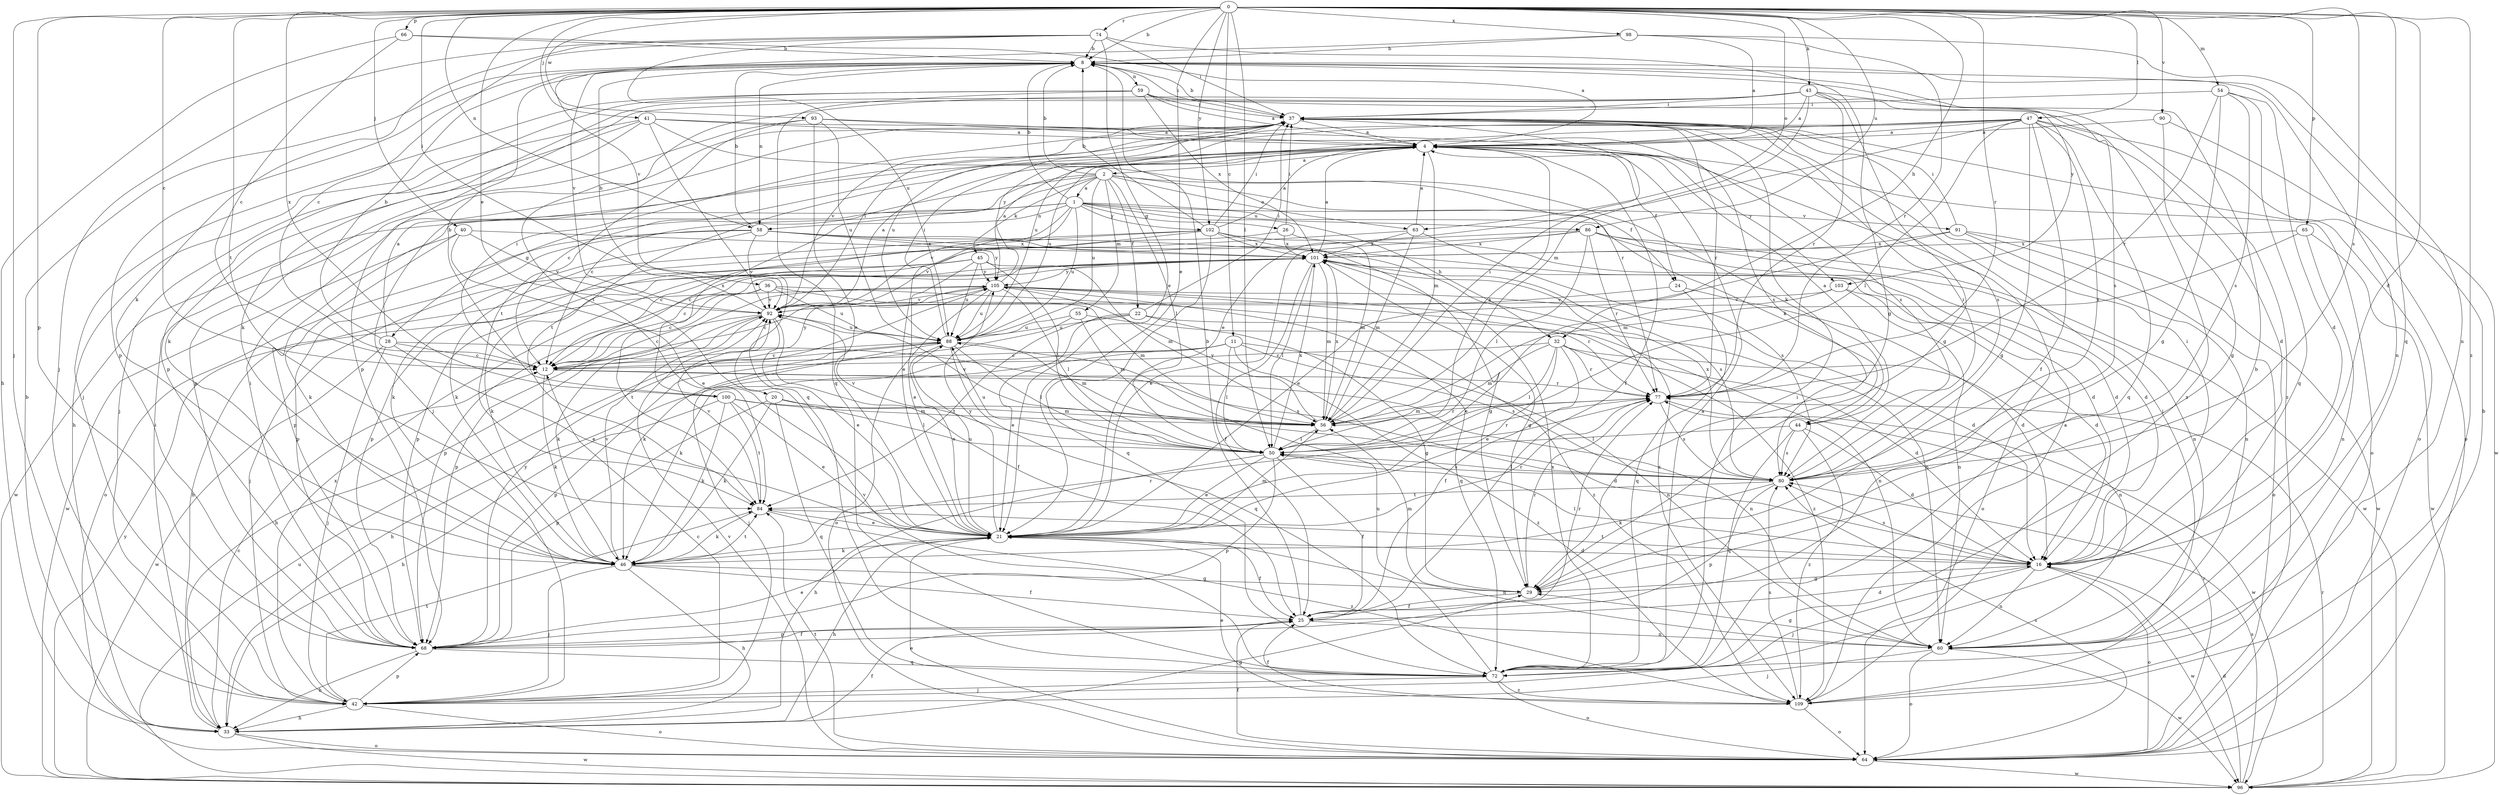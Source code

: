 strict digraph  {
0;
1;
2;
4;
8;
11;
12;
16;
20;
21;
22;
24;
25;
26;
28;
29;
32;
33;
36;
37;
40;
41;
42;
43;
44;
45;
46;
47;
50;
54;
55;
56;
58;
59;
60;
63;
64;
65;
66;
68;
72;
74;
77;
80;
84;
86;
88;
90;
91;
92;
93;
96;
98;
100;
101;
102;
103;
105;
109;
0 -> 8  [label=b];
0 -> 11  [label=c];
0 -> 12  [label=c];
0 -> 16  [label=d];
0 -> 20  [label=e];
0 -> 21  [label=e];
0 -> 32  [label=h];
0 -> 36  [label=i];
0 -> 40  [label=j];
0 -> 41  [label=j];
0 -> 42  [label=j];
0 -> 43  [label=k];
0 -> 47  [label=l];
0 -> 50  [label=l];
0 -> 54  [label=m];
0 -> 58  [label=n];
0 -> 63  [label=o];
0 -> 65  [label=p];
0 -> 66  [label=p];
0 -> 68  [label=p];
0 -> 72  [label=q];
0 -> 74  [label=r];
0 -> 77  [label=r];
0 -> 80  [label=s];
0 -> 84  [label=t];
0 -> 86  [label=u];
0 -> 90  [label=v];
0 -> 93  [label=w];
0 -> 98  [label=x];
0 -> 100  [label=x];
0 -> 102  [label=y];
0 -> 109  [label=z];
1 -> 8  [label=b];
1 -> 21  [label=e];
1 -> 26  [label=g];
1 -> 32  [label=h];
1 -> 44  [label=k];
1 -> 58  [label=n];
1 -> 68  [label=p];
1 -> 86  [label=u];
1 -> 88  [label=u];
1 -> 91  [label=v];
1 -> 92  [label=v];
1 -> 96  [label=w];
1 -> 102  [label=y];
2 -> 1  [label=a];
2 -> 8  [label=b];
2 -> 12  [label=c];
2 -> 22  [label=f];
2 -> 24  [label=f];
2 -> 28  [label=g];
2 -> 44  [label=k];
2 -> 45  [label=k];
2 -> 50  [label=l];
2 -> 55  [label=m];
2 -> 63  [label=o];
2 -> 88  [label=u];
2 -> 100  [label=x];
4 -> 2  [label=a];
4 -> 12  [label=c];
4 -> 24  [label=f];
4 -> 25  [label=f];
4 -> 56  [label=m];
4 -> 64  [label=o];
4 -> 84  [label=t];
4 -> 88  [label=u];
4 -> 103  [label=y];
8 -> 37  [label=i];
8 -> 58  [label=n];
8 -> 59  [label=n];
8 -> 60  [label=n];
8 -> 68  [label=p];
8 -> 92  [label=v];
8 -> 103  [label=y];
11 -> 12  [label=c];
11 -> 33  [label=h];
11 -> 46  [label=k];
11 -> 50  [label=l];
11 -> 60  [label=n];
11 -> 80  [label=s];
11 -> 109  [label=z];
12 -> 37  [label=i];
12 -> 46  [label=k];
12 -> 60  [label=n];
12 -> 77  [label=r];
12 -> 105  [label=y];
16 -> 29  [label=g];
16 -> 37  [label=i];
16 -> 42  [label=j];
16 -> 50  [label=l];
16 -> 60  [label=n];
16 -> 64  [label=o];
16 -> 80  [label=s];
16 -> 84  [label=t];
16 -> 96  [label=w];
20 -> 46  [label=k];
20 -> 50  [label=l];
20 -> 56  [label=m];
20 -> 68  [label=p];
20 -> 72  [label=q];
21 -> 16  [label=d];
21 -> 25  [label=f];
21 -> 33  [label=h];
21 -> 46  [label=k];
21 -> 56  [label=m];
21 -> 60  [label=n];
21 -> 77  [label=r];
21 -> 88  [label=u];
21 -> 105  [label=y];
22 -> 21  [label=e];
22 -> 29  [label=g];
22 -> 37  [label=i];
22 -> 84  [label=t];
22 -> 88  [label=u];
22 -> 109  [label=z];
24 -> 16  [label=d];
24 -> 72  [label=q];
24 -> 92  [label=v];
25 -> 8  [label=b];
25 -> 16  [label=d];
25 -> 60  [label=n];
25 -> 68  [label=p];
25 -> 77  [label=r];
26 -> 37  [label=i];
26 -> 56  [label=m];
26 -> 68  [label=p];
26 -> 101  [label=x];
28 -> 4  [label=a];
28 -> 8  [label=b];
28 -> 12  [label=c];
28 -> 21  [label=e];
28 -> 42  [label=j];
28 -> 80  [label=s];
28 -> 96  [label=w];
29 -> 25  [label=f];
29 -> 56  [label=m];
29 -> 77  [label=r];
32 -> 12  [label=c];
32 -> 16  [label=d];
32 -> 21  [label=e];
32 -> 25  [label=f];
32 -> 50  [label=l];
32 -> 56  [label=m];
32 -> 60  [label=n];
32 -> 77  [label=r];
33 -> 8  [label=b];
33 -> 12  [label=c];
33 -> 25  [label=f];
33 -> 29  [label=g];
33 -> 37  [label=i];
33 -> 64  [label=o];
33 -> 96  [label=w];
36 -> 12  [label=c];
36 -> 56  [label=m];
36 -> 84  [label=t];
36 -> 88  [label=u];
36 -> 92  [label=v];
36 -> 109  [label=z];
37 -> 4  [label=a];
37 -> 8  [label=b];
37 -> 64  [label=o];
37 -> 77  [label=r];
37 -> 80  [label=s];
37 -> 88  [label=u];
37 -> 92  [label=v];
40 -> 21  [label=e];
40 -> 46  [label=k];
40 -> 92  [label=v];
40 -> 96  [label=w];
40 -> 101  [label=x];
41 -> 4  [label=a];
41 -> 33  [label=h];
41 -> 42  [label=j];
41 -> 46  [label=k];
41 -> 72  [label=q];
41 -> 77  [label=r];
41 -> 80  [label=s];
42 -> 12  [label=c];
42 -> 33  [label=h];
42 -> 64  [label=o];
42 -> 68  [label=p];
42 -> 84  [label=t];
42 -> 101  [label=x];
43 -> 4  [label=a];
43 -> 29  [label=g];
43 -> 37  [label=i];
43 -> 46  [label=k];
43 -> 56  [label=m];
43 -> 68  [label=p];
43 -> 77  [label=r];
43 -> 80  [label=s];
43 -> 84  [label=t];
43 -> 109  [label=z];
44 -> 4  [label=a];
44 -> 16  [label=d];
44 -> 50  [label=l];
44 -> 72  [label=q];
44 -> 80  [label=s];
44 -> 109  [label=z];
45 -> 21  [label=e];
45 -> 42  [label=j];
45 -> 46  [label=k];
45 -> 50  [label=l];
45 -> 56  [label=m];
45 -> 88  [label=u];
45 -> 105  [label=y];
46 -> 25  [label=f];
46 -> 29  [label=g];
46 -> 33  [label=h];
46 -> 42  [label=j];
46 -> 77  [label=r];
46 -> 84  [label=t];
46 -> 92  [label=v];
47 -> 4  [label=a];
47 -> 16  [label=d];
47 -> 21  [label=e];
47 -> 25  [label=f];
47 -> 29  [label=g];
47 -> 42  [label=j];
47 -> 50  [label=l];
47 -> 64  [label=o];
47 -> 72  [label=q];
47 -> 80  [label=s];
47 -> 88  [label=u];
47 -> 105  [label=y];
50 -> 4  [label=a];
50 -> 21  [label=e];
50 -> 25  [label=f];
50 -> 33  [label=h];
50 -> 68  [label=p];
50 -> 77  [label=r];
50 -> 80  [label=s];
50 -> 88  [label=u];
50 -> 92  [label=v];
50 -> 101  [label=x];
54 -> 16  [label=d];
54 -> 29  [label=g];
54 -> 37  [label=i];
54 -> 72  [label=q];
54 -> 77  [label=r];
54 -> 80  [label=s];
55 -> 46  [label=k];
55 -> 56  [label=m];
55 -> 60  [label=n];
55 -> 88  [label=u];
56 -> 37  [label=i];
56 -> 50  [label=l];
56 -> 77  [label=r];
56 -> 92  [label=v];
56 -> 101  [label=x];
56 -> 105  [label=y];
58 -> 8  [label=b];
58 -> 16  [label=d];
58 -> 46  [label=k];
58 -> 64  [label=o];
58 -> 68  [label=p];
58 -> 92  [label=v];
58 -> 101  [label=x];
58 -> 105  [label=y];
58 -> 109  [label=z];
59 -> 4  [label=a];
59 -> 37  [label=i];
59 -> 42  [label=j];
59 -> 68  [label=p];
59 -> 72  [label=q];
59 -> 101  [label=x];
59 -> 109  [label=z];
60 -> 29  [label=g];
60 -> 42  [label=j];
60 -> 64  [label=o];
60 -> 96  [label=w];
63 -> 4  [label=a];
63 -> 12  [label=c];
63 -> 56  [label=m];
63 -> 80  [label=s];
63 -> 101  [label=x];
64 -> 8  [label=b];
64 -> 21  [label=e];
64 -> 25  [label=f];
64 -> 77  [label=r];
64 -> 80  [label=s];
64 -> 84  [label=t];
64 -> 92  [label=v];
64 -> 96  [label=w];
65 -> 56  [label=m];
65 -> 60  [label=n];
65 -> 96  [label=w];
65 -> 101  [label=x];
66 -> 4  [label=a];
66 -> 8  [label=b];
66 -> 12  [label=c];
66 -> 33  [label=h];
68 -> 21  [label=e];
68 -> 25  [label=f];
68 -> 33  [label=h];
68 -> 37  [label=i];
68 -> 72  [label=q];
68 -> 105  [label=y];
72 -> 4  [label=a];
72 -> 8  [label=b];
72 -> 37  [label=i];
72 -> 42  [label=j];
72 -> 64  [label=o];
72 -> 88  [label=u];
72 -> 92  [label=v];
72 -> 101  [label=x];
72 -> 109  [label=z];
74 -> 8  [label=b];
74 -> 12  [label=c];
74 -> 21  [label=e];
74 -> 29  [label=g];
74 -> 37  [label=i];
74 -> 42  [label=j];
74 -> 46  [label=k];
74 -> 88  [label=u];
77 -> 56  [label=m];
77 -> 80  [label=s];
77 -> 96  [label=w];
80 -> 37  [label=i];
80 -> 46  [label=k];
80 -> 50  [label=l];
80 -> 68  [label=p];
80 -> 84  [label=t];
80 -> 101  [label=x];
84 -> 21  [label=e];
84 -> 46  [label=k];
84 -> 92  [label=v];
84 -> 109  [label=z];
86 -> 16  [label=d];
86 -> 21  [label=e];
86 -> 50  [label=l];
86 -> 60  [label=n];
86 -> 68  [label=p];
86 -> 77  [label=r];
86 -> 96  [label=w];
86 -> 101  [label=x];
88 -> 12  [label=c];
88 -> 21  [label=e];
88 -> 37  [label=i];
88 -> 42  [label=j];
88 -> 50  [label=l];
88 -> 56  [label=m];
88 -> 68  [label=p];
88 -> 72  [label=q];
90 -> 4  [label=a];
90 -> 29  [label=g];
90 -> 96  [label=w];
91 -> 21  [label=e];
91 -> 37  [label=i];
91 -> 60  [label=n];
91 -> 64  [label=o];
91 -> 96  [label=w];
91 -> 101  [label=x];
92 -> 4  [label=a];
92 -> 8  [label=b];
92 -> 12  [label=c];
92 -> 21  [label=e];
92 -> 25  [label=f];
92 -> 33  [label=h];
92 -> 37  [label=i];
92 -> 46  [label=k];
92 -> 88  [label=u];
93 -> 4  [label=a];
93 -> 21  [label=e];
93 -> 68  [label=p];
93 -> 80  [label=s];
93 -> 84  [label=t];
93 -> 88  [label=u];
96 -> 16  [label=d];
96 -> 77  [label=r];
96 -> 80  [label=s];
96 -> 88  [label=u];
96 -> 105  [label=y];
98 -> 4  [label=a];
98 -> 8  [label=b];
98 -> 60  [label=n];
98 -> 77  [label=r];
98 -> 92  [label=v];
100 -> 8  [label=b];
100 -> 16  [label=d];
100 -> 21  [label=e];
100 -> 33  [label=h];
100 -> 46  [label=k];
100 -> 56  [label=m];
100 -> 84  [label=t];
101 -> 4  [label=a];
101 -> 12  [label=c];
101 -> 25  [label=f];
101 -> 29  [label=g];
101 -> 33  [label=h];
101 -> 50  [label=l];
101 -> 56  [label=m];
101 -> 64  [label=o];
101 -> 68  [label=p];
101 -> 80  [label=s];
101 -> 105  [label=y];
102 -> 4  [label=a];
102 -> 8  [label=b];
102 -> 12  [label=c];
102 -> 16  [label=d];
102 -> 29  [label=g];
102 -> 37  [label=i];
102 -> 46  [label=k];
102 -> 72  [label=q];
102 -> 92  [label=v];
102 -> 101  [label=x];
103 -> 16  [label=d];
103 -> 21  [label=e];
103 -> 60  [label=n];
103 -> 92  [label=v];
105 -> 4  [label=a];
105 -> 12  [label=c];
105 -> 16  [label=d];
105 -> 50  [label=l];
105 -> 60  [label=n];
105 -> 64  [label=o];
105 -> 68  [label=p];
105 -> 72  [label=q];
105 -> 77  [label=r];
105 -> 88  [label=u];
105 -> 92  [label=v];
109 -> 4  [label=a];
109 -> 21  [label=e];
109 -> 25  [label=f];
109 -> 37  [label=i];
109 -> 64  [label=o];
109 -> 80  [label=s];
}
